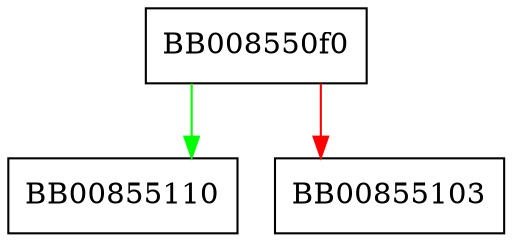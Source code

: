 digraph ossl_err_load_TS_strings {
  node [shape="box"];
  graph [splines=ortho];
  BB008550f0 -> BB00855110 [color="green"];
  BB008550f0 -> BB00855103 [color="red"];
}